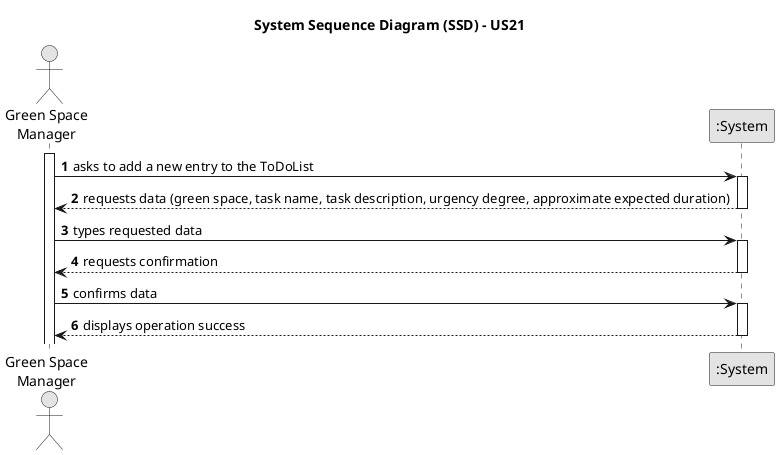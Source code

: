 @startuml
skinparam monochrome true
skinparam packageStyle rectangle
skinparam shadowing false

title System Sequence Diagram (SSD) - US21

autonumber

actor "Green Space\nManager" as Employee
participant ":System" as System

activate Employee

        Employee -> System : asks to add a new entry to the ToDoList
        activate System

            System --> Employee : requests data (green space, task name, task description, urgency degree, approximate expected duration)
        deactivate System

        Employee -> System : types requested data
        activate System

            System --> Employee : requests confirmation
        deactivate System

        Employee -> System : confirms data
        activate System

            System --> Employee : displays operation success
        deactivate System

@enduml
